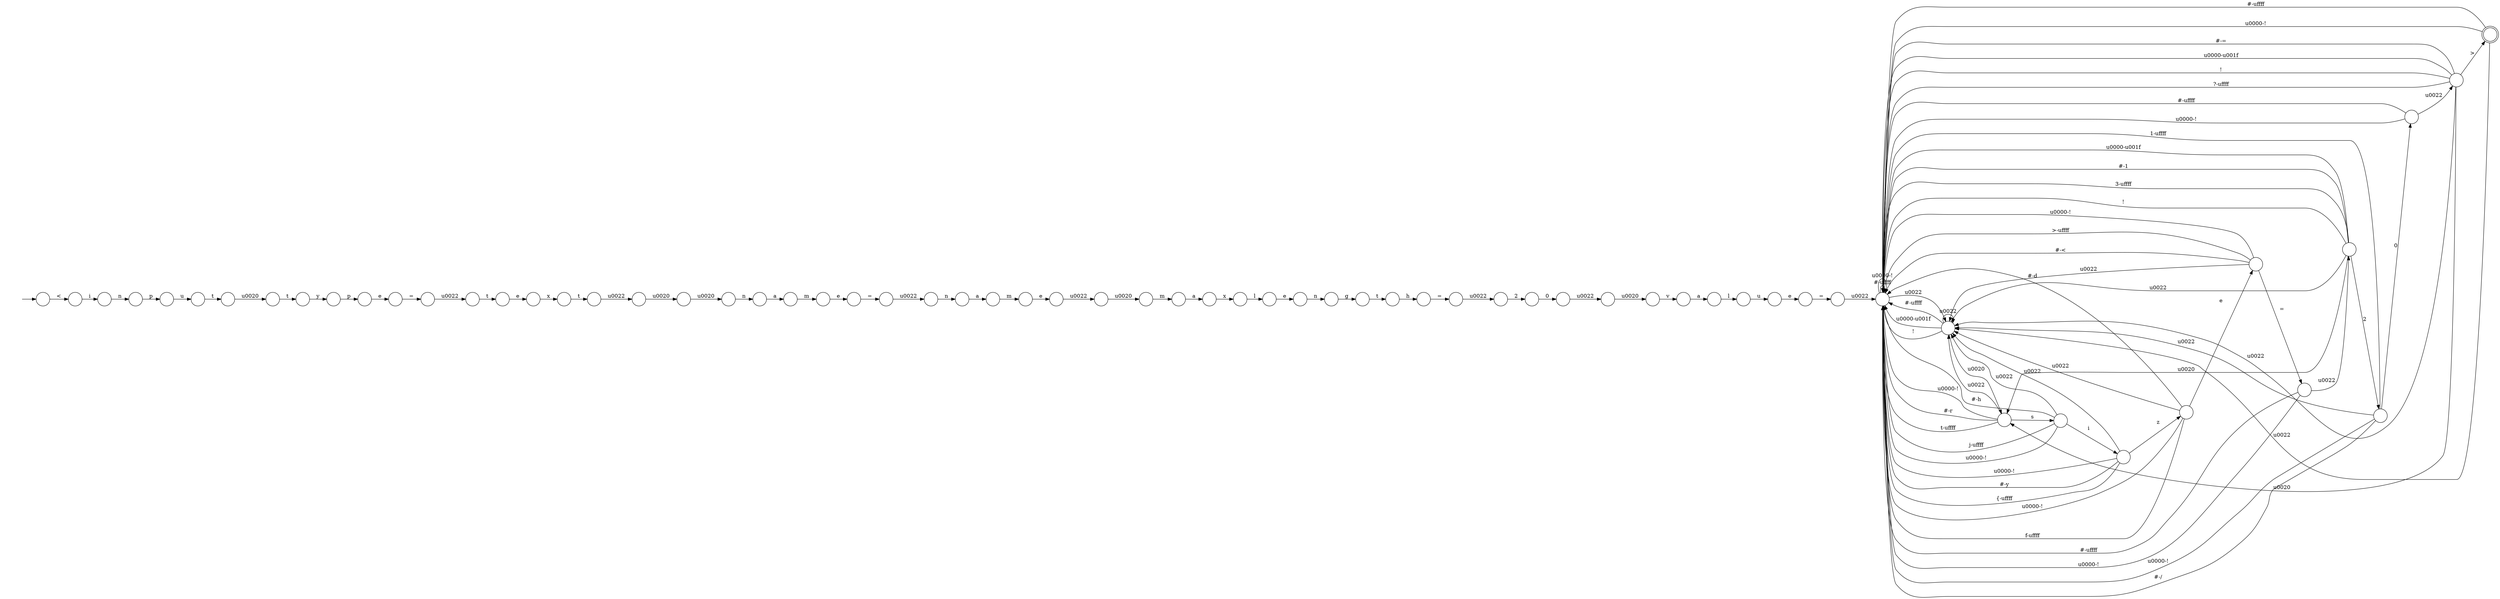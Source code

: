 digraph Automaton {
  rankdir = LR;
  0 [shape=circle,label=""];
  0 -> 20 [label="t"]
  1 [shape=circle,label=""];
  1 -> 37 [label="e"]
  2 [shape=circle,label=""];
  2 -> 16 [label="="]
  3 [shape=circle,label=""];
  3 -> 31 [label="v"]
  4 [shape=circle,label=""];
  4 -> 61 [label="e"]
  5 [shape=circle,label=""];
  5 -> 7 [label="\u0022"]
  5 -> 60 [label="e"]
  5 -> 44 [label="\u0000-!"]
  5 -> 44 [label="f-\uffff"]
  5 -> 44 [label="#-d"]
  6 [shape=circle,label=""];
  6 -> 57 [label="n"]
  7 [shape=circle,label=""];
  7 -> 7 [label="\u0022"]
  7 -> 44 [label="#-\uffff"]
  7 -> 44 [label="\u0000-\u001f"]
  7 -> 56 [label="\u0020"]
  7 -> 44 [label="!"]
  8 [shape=circle,label=""];
  8 -> 10 [label="e"]
  9 [shape=circle,label=""];
  9 -> 3 [label="\u0020"]
  10 [shape=circle,label=""];
  10 -> 18 [label="\u0022"]
  11 [shape=circle,label=""];
  11 -> 58 [label="m"]
  12 [shape=circle,label=""];
  12 -> 1 [label="u"]
  13 [shape=circle,label=""];
  13 -> 26 [label="n"]
  14 [shape=circle,label=""];
  14 -> 7 [label="\u0022"]
  14 -> 40 [label="2"]
  14 -> 44 [label="#-1"]
  14 -> 44 [label="3-\uffff"]
  14 -> 44 [label="\u0000-\u001f"]
  14 -> 56 [label="\u0020"]
  14 -> 44 [label="!"]
  15 [shape=circle,label=""];
  15 -> 6 [label="\u0020"]
  16 [shape=circle,label=""];
  16 -> 21 [label="\u0022"]
  17 [shape=circle,label=""];
  17 -> 27 [label="n"]
  18 [shape=circle,label=""];
  18 -> 11 [label="\u0020"]
  19 [shape=circle,label=""];
  19 -> 14 [label="\u0022"]
  19 -> 44 [label="#-\uffff"]
  19 -> 44 [label="\u0000-!"]
  20 [shape=circle,label=""];
  20 -> 2 [label="h"]
  21 [shape=circle,label=""];
  21 -> 46 [label="2"]
  22 [shape=circle,label=""];
  22 -> 44 [label="\u0022"]
  23 [shape=circle,label=""];
  23 -> 42 [label="t"]
  24 [shape=circle,label=""];
  initial [shape=plaintext,label=""];
  initial -> 24
  24 -> 28 [label="<"]
  25 [shape=circle,label=""];
  25 -> 53 [label="y"]
  26 [shape=circle,label=""];
  26 -> 51 [label="a"]
  27 [shape=circle,label=""];
  27 -> 0 [label="g"]
  28 [shape=circle,label=""];
  28 -> 66 [label="i"]
  29 [shape=doublecircle,label=""];
  29 -> 7 [label="\u0022"]
  29 -> 44 [label="#-\uffff"]
  29 -> 44 [label="\u0000-!"]
  30 [shape=circle,label=""];
  30 -> 13 [label="\u0022"]
  31 [shape=circle,label=""];
  31 -> 52 [label="a"]
  32 [shape=circle,label=""];
  32 -> 63 [label="u"]
  33 [shape=circle,label=""];
  33 -> 49 [label="m"]
  34 [shape=circle,label=""];
  34 -> 17 [label="e"]
  35 [shape=circle,label=""];
  35 -> 5 [label="z"]
  35 -> 7 [label="\u0022"]
  35 -> 44 [label="\u0000-!"]
  35 -> 44 [label="#-y"]
  35 -> 44 [label="{-\uffff"]
  36 [shape=circle,label=""];
  36 -> 7 [label="\u0022"]
  36 -> 44 [label="#-="]
  36 -> 29 [label=">"]
  36 -> 44 [label="\u0000-\u001f"]
  36 -> 56 [label="\u0020"]
  36 -> 44 [label="!"]
  36 -> 44 [label="?-\uffff"]
  37 [shape=circle,label=""];
  37 -> 22 [label="="]
  38 [shape=circle,label=""];
  38 -> 39 [label="\u0020"]
  39 [shape=circle,label=""];
  39 -> 25 [label="t"]
  40 [shape=circle,label=""];
  40 -> 7 [label="\u0022"]
  40 -> 44 [label="\u0000-!"]
  40 -> 44 [label="1-\uffff"]
  40 -> 43 [label="0"]
  40 -> 44 [label="#-/"]
  41 [shape=circle,label=""];
  41 -> 30 [label="="]
  42 [shape=circle,label=""];
  42 -> 55 [label="e"]
  43 [shape=circle,label=""];
  43 -> 36 [label="\u0022"]
  43 -> 44 [label="#-\uffff"]
  43 -> 44 [label="\u0000-!"]
  44 [shape=circle,label=""];
  44 -> 7 [label="\u0022"]
  44 -> 44 [label="#-\uffff"]
  44 -> 44 [label="\u0000-!"]
  45 [shape=circle,label=""];
  45 -> 15 [label="\u0020"]
  46 [shape=circle,label=""];
  46 -> 47 [label="0"]
  47 [shape=circle,label=""];
  47 -> 9 [label="\u0022"]
  48 [shape=circle,label=""];
  48 -> 7 [label="\u0022"]
  48 -> 44 [label="\u0000-!"]
  48 -> 35 [label="i"]
  48 -> 44 [label="#-h"]
  48 -> 44 [label="j-\uffff"]
  49 [shape=circle,label=""];
  49 -> 41 [label="e"]
  50 [shape=circle,label=""];
  50 -> 23 [label="\u0022"]
  51 [shape=circle,label=""];
  51 -> 8 [label="m"]
  52 [shape=circle,label=""];
  52 -> 12 [label="l"]
  53 [shape=circle,label=""];
  53 -> 4 [label="p"]
  54 [shape=circle,label=""];
  54 -> 59 [label="x"]
  55 [shape=circle,label=""];
  55 -> 65 [label="x"]
  56 [shape=circle,label=""];
  56 -> 7 [label="\u0022"]
  56 -> 44 [label="\u0000-!"]
  56 -> 44 [label="#-r"]
  56 -> 48 [label="s"]
  56 -> 44 [label="t-\uffff"]
  57 [shape=circle,label=""];
  57 -> 33 [label="a"]
  58 [shape=circle,label=""];
  58 -> 54 [label="a"]
  59 [shape=circle,label=""];
  59 -> 34 [label="l"]
  60 [shape=circle,label=""];
  60 -> 19 [label="="]
  60 -> 7 [label="\u0022"]
  60 -> 44 [label="#-<"]
  60 -> 44 [label="\u0000-!"]
  60 -> 44 [label=">-\uffff"]
  61 [shape=circle,label=""];
  61 -> 50 [label="="]
  62 [shape=circle,label=""];
  62 -> 32 [label="p"]
  63 [shape=circle,label=""];
  63 -> 38 [label="t"]
  64 [shape=circle,label=""];
  64 -> 45 [label="\u0022"]
  65 [shape=circle,label=""];
  65 -> 64 [label="t"]
  66 [shape=circle,label=""];
  66 -> 62 [label="n"]
}

